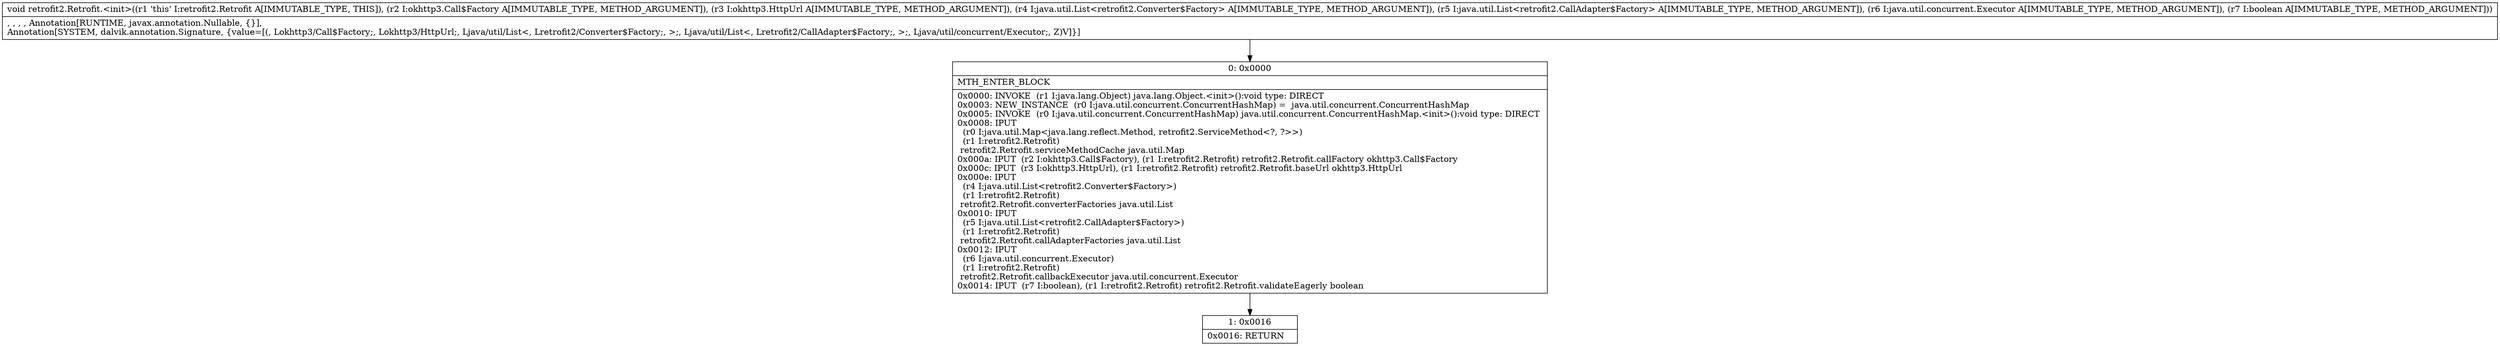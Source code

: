 digraph "CFG forretrofit2.Retrofit.\<init\>(Lokhttp3\/Call$Factory;Lokhttp3\/HttpUrl;Ljava\/util\/List;Ljava\/util\/List;Ljava\/util\/concurrent\/Executor;Z)V" {
Node_0 [shape=record,label="{0\:\ 0x0000|MTH_ENTER_BLOCK\l|0x0000: INVOKE  (r1 I:java.lang.Object) java.lang.Object.\<init\>():void type: DIRECT \l0x0003: NEW_INSTANCE  (r0 I:java.util.concurrent.ConcurrentHashMap) =  java.util.concurrent.ConcurrentHashMap \l0x0005: INVOKE  (r0 I:java.util.concurrent.ConcurrentHashMap) java.util.concurrent.ConcurrentHashMap.\<init\>():void type: DIRECT \l0x0008: IPUT  \l  (r0 I:java.util.Map\<java.lang.reflect.Method, retrofit2.ServiceMethod\<?, ?\>\>)\l  (r1 I:retrofit2.Retrofit)\l retrofit2.Retrofit.serviceMethodCache java.util.Map \l0x000a: IPUT  (r2 I:okhttp3.Call$Factory), (r1 I:retrofit2.Retrofit) retrofit2.Retrofit.callFactory okhttp3.Call$Factory \l0x000c: IPUT  (r3 I:okhttp3.HttpUrl), (r1 I:retrofit2.Retrofit) retrofit2.Retrofit.baseUrl okhttp3.HttpUrl \l0x000e: IPUT  \l  (r4 I:java.util.List\<retrofit2.Converter$Factory\>)\l  (r1 I:retrofit2.Retrofit)\l retrofit2.Retrofit.converterFactories java.util.List \l0x0010: IPUT  \l  (r5 I:java.util.List\<retrofit2.CallAdapter$Factory\>)\l  (r1 I:retrofit2.Retrofit)\l retrofit2.Retrofit.callAdapterFactories java.util.List \l0x0012: IPUT  \l  (r6 I:java.util.concurrent.Executor)\l  (r1 I:retrofit2.Retrofit)\l retrofit2.Retrofit.callbackExecutor java.util.concurrent.Executor \l0x0014: IPUT  (r7 I:boolean), (r1 I:retrofit2.Retrofit) retrofit2.Retrofit.validateEagerly boolean \l}"];
Node_1 [shape=record,label="{1\:\ 0x0016|0x0016: RETURN   \l}"];
MethodNode[shape=record,label="{void retrofit2.Retrofit.\<init\>((r1 'this' I:retrofit2.Retrofit A[IMMUTABLE_TYPE, THIS]), (r2 I:okhttp3.Call$Factory A[IMMUTABLE_TYPE, METHOD_ARGUMENT]), (r3 I:okhttp3.HttpUrl A[IMMUTABLE_TYPE, METHOD_ARGUMENT]), (r4 I:java.util.List\<retrofit2.Converter$Factory\> A[IMMUTABLE_TYPE, METHOD_ARGUMENT]), (r5 I:java.util.List\<retrofit2.CallAdapter$Factory\> A[IMMUTABLE_TYPE, METHOD_ARGUMENT]), (r6 I:java.util.concurrent.Executor A[IMMUTABLE_TYPE, METHOD_ARGUMENT]), (r7 I:boolean A[IMMUTABLE_TYPE, METHOD_ARGUMENT]))  | , , , , Annotation[RUNTIME, javax.annotation.Nullable, \{\}], \lAnnotation[SYSTEM, dalvik.annotation.Signature, \{value=[(, Lokhttp3\/Call$Factory;, Lokhttp3\/HttpUrl;, Ljava\/util\/List\<, Lretrofit2\/Converter$Factory;, \>;, Ljava\/util\/List\<, Lretrofit2\/CallAdapter$Factory;, \>;, Ljava\/util\/concurrent\/Executor;, Z)V]\}]\l}"];
MethodNode -> Node_0;
Node_0 -> Node_1;
}

